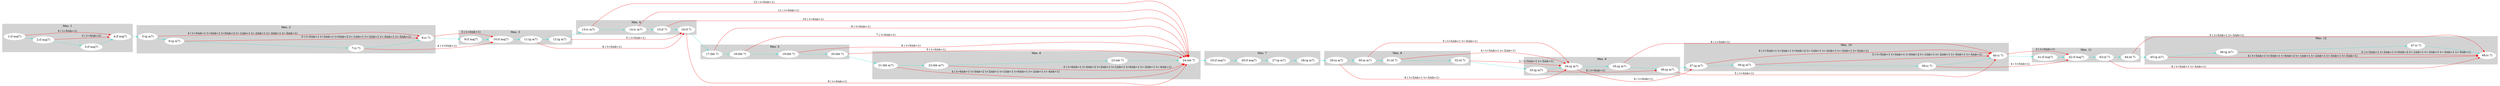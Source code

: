 digraph G { 
rankdir=LR 
subgraph cluster0 {
node [style=filled,color=white];
style=filled;
color=lightgrey;
"1:(f maj7)"; 
"2:(f maj7)"; 
"3:(f maj7)"; 
"4:(f maj7)"; 
label = "Mes. 1"
}
subgraph cluster4 {
node [style=filled,color=white];
style=filled;
color=lightgrey;
"5:(g m7)"; 
"6:(g m7)"; 
"7:(c 7)"; 
"8:(c 7)"; 
label = "Mes. 2"
}
subgraph cluster8 {
node [style=filled,color=white];
style=filled;
color=lightgrey;
"9:(f maj7)"; 
"10:(f maj7)"; 
"11:(g m7)"; 
"12:(g m7)"; 
label = "Mes. 3"
}
subgraph cluster12 {
node [style=filled,color=white];
style=filled;
color=lightgrey;
"13:(c m7)"; 
"14:(c m7)"; 
"15:(f 7)"; 
"16:(f 7)"; 
label = "Mes. 4"
}
subgraph cluster16 {
node [style=filled,color=white];
style=filled;
color=lightgrey;
"17:(bb 7)"; 
"18:(bb 7)"; 
"19:(bb 7)"; 
"20:(bb 7)"; 
label = "Mes. 5"
}
subgraph cluster20 {
node [style=filled,color=white];
style=filled;
color=lightgrey;
"21:(bb m7)"; 
"22:(bb m7)"; 
"23:(eb 7)"; 
"24:(eb 7)"; 
label = "Mes. 6"
}
subgraph cluster24 {
node [style=filled,color=white];
style=filled;
color=lightgrey;
"25:(f maj7)"; 
"26:(f maj7)"; 
"27:(g m7)"; 
"28:(g m7)"; 
label = "Mes. 7"
}
subgraph cluster28 {
node [style=filled,color=white];
style=filled;
color=lightgrey;
"29:(a m7)"; 
"30:(a m7)"; 
"31:(d 7)"; 
"32:(d 7)"; 
label = "Mes. 8"
}
subgraph cluster32 {
node [style=filled,color=white];
style=filled;
color=lightgrey;
"33:(g m7)"; 
"34:(g m7)"; 
"35:(g m7)"; 
"36:(g m7)"; 
label = "Mes. 9"
}
subgraph cluster36 {
node [style=filled,color=white];
style=filled;
color=lightgrey;
"37:(g m7)"; 
"38:(g m7)"; 
"39:(c 7)"; 
"40:(c 7)"; 
label = "Mes. 10"
}
subgraph cluster40 {
node [style=filled,color=white];
style=filled;
color=lightgrey;
"41:(f maj7)"; 
"42:(f maj7)"; 
"43:(d 7)"; 
"44:(d 7)"; 
label = "Mes. 11"
}
subgraph cluster44 {
node [style=filled,color=white];
style=filled;
color=lightgrey;
"45:(g m7)"; 
"46:(g m7)"; 
"47:(c 7)"; 
"48:(c 7)"; 
label = "Mes. 12"
}
"1:(f maj7)" -> "2:(f maj7)" [color="turquoise", constraint=true];
"2:(f maj7)" -> "3:(f maj7)" [color="turquoise", constraint=true];
"3:(f maj7)" -> "4:(f maj7)" [color="turquoise", constraint=true];
"4:(f maj7)" -> "5:(g m7)" [color="turquoise", constraint=true];
"5:(g m7)" -> "6:(g m7)" [color="turquoise", constraint=true];
"6:(g m7)" -> "7:(c 7)" [color="turquoise", constraint=true];
"7:(c 7)" -> "8:(c 7)" [color="turquoise", constraint=true];
"8:(c 7)" -> "9:(f maj7)" [color="turquoise", constraint=true];
"9:(f maj7)" -> "10:(f maj7)" [color="turquoise", constraint=true];
"10:(f maj7)" -> "11:(g m7)" [color="turquoise", constraint=true];
"11:(g m7)" -> "12:(g m7)" [color="turquoise", constraint=true];
"12:(g m7)" -> "13:(c m7)" [color="turquoise", constraint=true];
"13:(c m7)" -> "14:(c m7)" [color="turquoise", constraint=true];
"14:(c m7)" -> "15:(f 7)" [color="turquoise", constraint=true];
"15:(f 7)" -> "16:(f 7)" [color="turquoise", constraint=true];
"16:(f 7)" -> "17:(bb 7)" [color="turquoise", constraint=true];
"17:(bb 7)" -> "18:(bb 7)" [color="turquoise", constraint=true];
"18:(bb 7)" -> "19:(bb 7)" [color="turquoise", constraint=true];
"19:(bb 7)" -> "20:(bb 7)" [color="turquoise", constraint=true];
"20:(bb 7)" -> "21:(bb m7)" [color="turquoise", constraint=true];
"21:(bb m7)" -> "22:(bb m7)" [color="turquoise", constraint=true];
"22:(bb m7)" -> "23:(eb 7)" [color="turquoise", constraint=true];
"23:(eb 7)" -> "24:(eb 7)" [color="turquoise", constraint=true];
"24:(eb 7)" -> "25:(f maj7)" [color="turquoise", constraint=true];
"25:(f maj7)" -> "26:(f maj7)" [color="turquoise", constraint=true];
"26:(f maj7)" -> "27:(g m7)" [color="turquoise", constraint=true];
"27:(g m7)" -> "28:(g m7)" [color="turquoise", constraint=true];
"28:(g m7)" -> "29:(a m7)" [color="turquoise", constraint=true];
"29:(a m7)" -> "30:(a m7)" [color="turquoise", constraint=true];
"30:(a m7)" -> "31:(d 7)" [color="turquoise", constraint=true];
"31:(d 7)" -> "32:(d 7)" [color="turquoise", constraint=true];
"32:(d 7)" -> "33:(g m7)" [color="turquoise", constraint=true];
"33:(g m7)" -> "34:(g m7)" [color="turquoise", constraint=true];
"34:(g m7)" -> "35:(g m7)" [color="turquoise", constraint=true];
"35:(g m7)" -> "36:(g m7)" [color="turquoise", constraint=true];
"36:(g m7)" -> "37:(g m7)" [color="turquoise", constraint=true];
"37:(g m7)" -> "38:(g m7)" [color="turquoise", constraint=true];
"38:(g m7)" -> "39:(c 7)" [color="turquoise", constraint=true];
"39:(c 7)" -> "40:(c 7)" [color="turquoise", constraint=true];
"40:(c 7)" -> "41:(f maj7)" [color="turquoise", constraint=true];
"41:(f maj7)" -> "42:(f maj7)" [color="turquoise", constraint=true];
"42:(f maj7)" -> "43:(d 7)" [color="turquoise", constraint=true];
"43:(d 7)" -> "44:(d 7)" [color="turquoise", constraint=true];
"44:(d 7)" -> "45:(g m7)" [color="turquoise", constraint=true];
"45:(g m7)" -> "46:(g m7)" [color="turquoise", constraint=true];
"46:(g m7)" -> "47:(c 7)" [color="turquoise", constraint=true];
"47:(c 7)" -> "48:(c 7)" [color="turquoise", constraint=true];
"1:(f maj7)" -> "4:(f maj7)" [label="4 ( t=0/nb=1)" , color="red", constraint=true, width=0.5];
"2:(f maj7)" -> "4:(f maj7)" [label="3 ( t=0/nb=2)" , color="red", constraint=true, width=1.0];
"5:(g m7)" -> "8:(c 7)" [label="4 ( t=5/nb=1 t=3/nb=1 t=0/nb=2 t=-1/nb=1 t=-2/nb=1 t=-3/nb=1 t=-5/nb=1)" , color="red", constraint=true, width=4.0];
"6:(g m7)" -> "8:(c 7)" [label="3 ( t=5/nb=1 t=3/nb=1 t=0/nb=2 t=-1/nb=1 t=-2/nb=1 t=-3/nb=1 t=-5/nb=1)" , color="red", constraint=true, width=4.0];
"7:(c 7)" -> "10:(f maj7)" [label="4 ( t=0/nb=1)" , color="red", constraint=true, width=0.5];
"8:(c 7)" -> "10:(f maj7)" [label="3 ( t=0/nb=1)" , color="red", constraint=true, width=0.5];
"11:(g m7)" -> "16:(f 7)" [label="6 ( t=5/nb=1)" , color="red", constraint=true, width=0.5];
"12:(g m7)" -> "16:(f 7)" [label="5 ( t=5/nb=1)" , color="red", constraint=true, width=0.5];
"13:(c m7)" -> "24:(eb 7)" [label="12 ( t=0/nb=1)" , color="red", constraint=true, width=0.5];
"14:(c m7)" -> "24:(eb 7)" [label="11 ( t=0/nb=1)" , color="red", constraint=true, width=0.5];
"15:(f 7)" -> "24:(eb 7)" [label="10 ( t=0/nb=1)" , color="red", constraint=true, width=0.5];
"16:(f 7)" -> "24:(eb 7)" [label="9 ( t=0/nb=1)" , color="red", constraint=true, width=0.5];
"17:(bb 7)" -> "24:(eb 7)" [label="8 ( t=0/nb=1)" , color="red", constraint=true, width=0.5];
"18:(bb 7)" -> "24:(eb 7)" [label="7 ( t=0/nb=1)" , color="red", constraint=true, width=0.5];
"19:(bb 7)" -> "24:(eb 7)" [label="6 ( t=0/nb=1)" , color="red", constraint=true, width=0.5];
"20:(bb 7)" -> "24:(eb 7)" [label="5 ( t=0/nb=1)" , color="red", constraint=true, width=0.5];
"21:(bb m7)" -> "24:(eb 7)" [label="4 ( t=6/nb=1 t=3/nb=2 t=2/nb=1 t=1/nb=1 t=0/nb=1 t=-2/nb=1 t=-4/nb=1)" , color="red", constraint=true, width=4.0];
"22:(bb m7)" -> "24:(eb 7)" [label="3 ( t=6/nb=1 t=3/nb=2 t=2/nb=1 t=1/nb=1 t=0/nb=1 t=-2/nb=1 t=-4/nb=1)" , color="red", constraint=true, width=4.0];
"29:(a m7)" -> "34:(g m7)" [label="6 ( t=5/nb=1 t=-5/nb=1)" , color="red", constraint=true, width=1.0];
"30:(a m7)" -> "34:(g m7)" [label="5 ( t=5/nb=1 t=-5/nb=1)" , color="red", constraint=true, width=1.0];
"31:(d 7)" -> "34:(g m7)" [label="4 ( t=5/nb=1 t=-5/nb=1)" , color="red", constraint=true, width=1.0];
"32:(d 7)" -> "34:(g m7)" [label="3 ( t=5/nb=1 t=-5/nb=1)" , color="red", constraint=true, width=1.0];
"33:(g m7)" -> "36:(g m7)" [label="4 ( t=0/nb=1)" , color="red", constraint=true, width=0.5];
"34:(g m7)" -> "37:(g m7)" [label="4 ( t=0/nb=1)" , color="red", constraint=true, width=0.5];
"35:(g m7)" -> "40:(c 7)" [label="6 ( t=0/nb=1)" , color="red", constraint=true, width=0.5];
"36:(g m7)" -> "40:(c 7)" [label="5 ( t=0/nb=1)" , color="red", constraint=true, width=0.5];
"37:(g m7)" -> "40:(c 7)" [label="4 ( t=5/nb=1 t=3/nb=1 t=0/nb=2 t=-1/nb=1 t=-2/nb=1 t=-3/nb=1 t=-5/nb=1)" , color="red", constraint=true, width=4.0];
"38:(g m7)" -> "40:(c 7)" [label="3 ( t=5/nb=1 t=3/nb=1 t=0/nb=2 t=-1/nb=1 t=-2/nb=1 t=-3/nb=1 t=-5/nb=1)" , color="red", constraint=true, width=4.0];
"39:(c 7)" -> "42:(f maj7)" [label="4 ( t=0/nb=1)" , color="red", constraint=true, width=0.5];
"40:(c 7)" -> "42:(f maj7)" [label="3 ( t=0/nb=1)" , color="red", constraint=true, width=0.5];
"43:(d 7)" -> "48:(c 7)" [label="6 ( t=5/nb=1 t=-5/nb=1)" , color="red", constraint=true, width=1.0];
"44:(d 7)" -> "48:(c 7)" [label="5 ( t=5/nb=1 t=-5/nb=1)" , color="red", constraint=true, width=1.0];
"45:(g m7)" -> "48:(c 7)" [label="4 ( t=5/nb=1 t=3/nb=1 t=0/nb=2 t=-1/nb=1 t=-2/nb=1 t=-3/nb=1 t=-5/nb=1)" , color="red", constraint=true, width=4.0];
"46:(g m7)" -> "48:(c 7)" [label="3 ( t=5/nb=1 t=3/nb=1 t=0/nb=2 t=-1/nb=1 t=-2/nb=1 t=-3/nb=1 t=-5/nb=1)" , color="red", constraint=true, width=4.0];
}